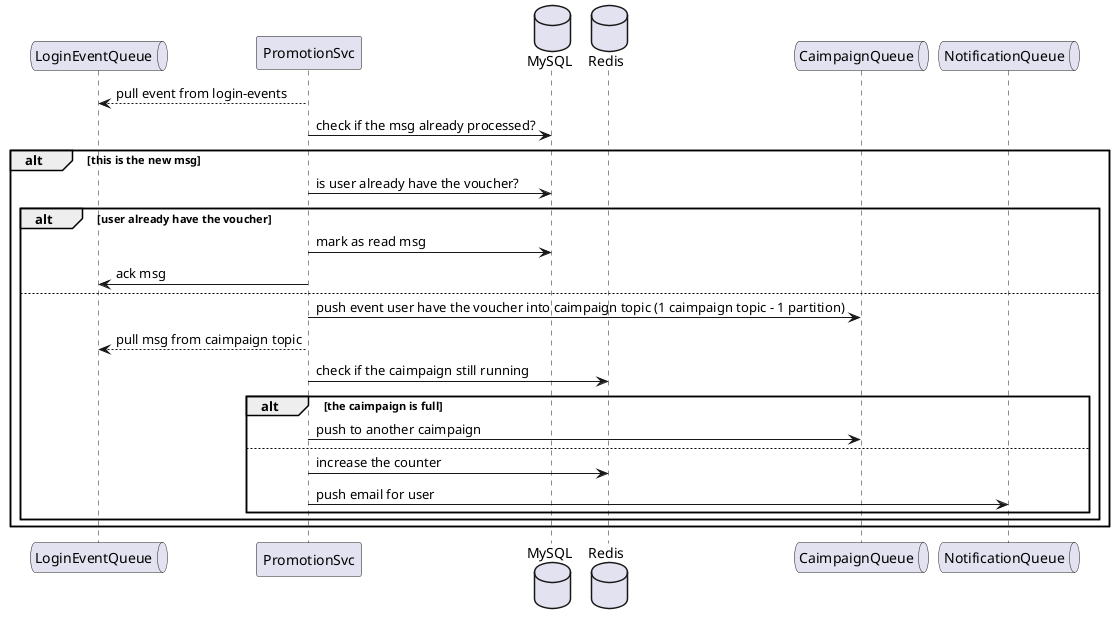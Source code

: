 @startuml
queue LoginEventQueue as kafka
participant PromotionSvc as prmsvc
database MySQL as db
database Redis as cache
queue CaimpaignQueue as kafka1
queue NotificationQueue as kafka2

kafka <-- prmsvc: pull event from login-events
prmsvc -> db : check if the msg already processed?
alt this is the new msg
    prmsvc -> db: is user already have the voucher?
    alt user already have the voucher
        prmsvc -> db: mark as read msg
        prmsvc -> kafka: ack msg
    else
        prmsvc -> kafka1: push event user have the voucher into caimpaign topic (1 caimpaign topic - 1 partition)
        kafka <-- prmsvc: pull msg from caimpaign topic
        prmsvc -> cache: check if the caimpaign still running
        alt the caimpaign is full
            prmsvc -> kafka1: push to another caimpaign
        else
            prmsvc -> cache: increase the counter
            prmsvc -> kafka2: push email for user
        end
    end
end

@enduml